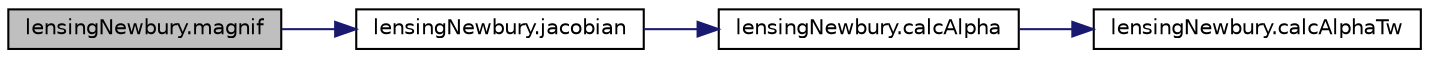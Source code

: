 digraph "lensingNewbury.magnif"
{
  edge [fontname="Helvetica",fontsize="10",labelfontname="Helvetica",labelfontsize="10"];
  node [fontname="Helvetica",fontsize="10",shape=record];
  rankdir="LR";
  Node1 [label="lensingNewbury.magnif",height=0.2,width=0.4,color="black", fillcolor="grey75", style="filled", fontcolor="black"];
  Node1 -> Node2 [color="midnightblue",fontsize="10",style="solid",fontname="Helvetica"];
  Node2 [label="lensingNewbury.jacobian",height=0.2,width=0.4,color="black", fillcolor="white", style="filled",URL="$namespacelensing_newbury.html#a490177559d8a258c262194f05155c793"];
  Node2 -> Node3 [color="midnightblue",fontsize="10",style="solid",fontname="Helvetica"];
  Node3 [label="lensingNewbury.calcAlpha",height=0.2,width=0.4,color="black", fillcolor="white", style="filled",URL="$namespacelensing_newbury.html#aad05ca247b911e514298cc20ca86b22f"];
  Node3 -> Node4 [color="midnightblue",fontsize="10",style="solid",fontname="Helvetica"];
  Node4 [label="lensingNewbury.calcAlphaTw",height=0.2,width=0.4,color="black", fillcolor="white", style="filled",URL="$namespacelensing_newbury.html#a2be6deca1b31ee626b613a6659b5de91"];
}

